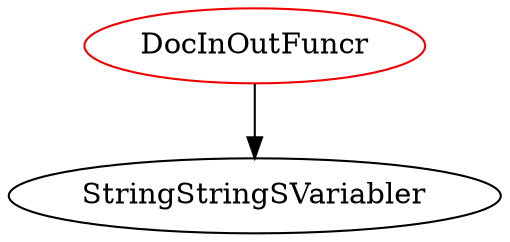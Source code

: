 digraph docinoutfuncr{
DocInOutFuncr -> StringStringSVariabler;
DocInOutFuncr	[shape=oval, color=red2, label="DocInOutFuncr"];
}
